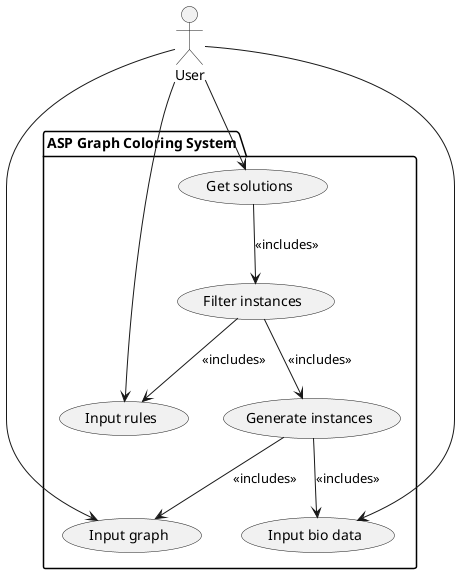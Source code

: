 @startuml Graph Coloring with ASP

actor User
package "ASP Graph Coloring System" {
    usecase "Input graph" as graph
    usecase "Input bio data" as data
    usecase "Input rules" as rules
    usecase "Generate instances" as inst
    usecase "Filter instances" as filter
    usecase "Get solutions" as solve
    User --> graph
    User --> data
    User --> rules
    User --> solve
    inst --> graph : <<includes>>
    inst --> data : <<includes>>
    filter --> inst : <<includes>>
    filter --> rules : <<includes>>
    solve --> filter : <<includes>>
}

@enduml